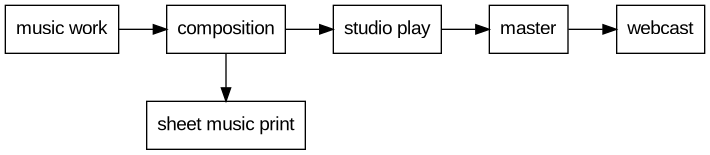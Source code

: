 @startuml
digraph CreationLifeCycleSample {
  node [shape=box; fontname="Arial"];
  edge [fontname="Arial"];
  nodesep=0.5; ranksep=0.5

  "music work" -> "composition" -> "studio play" -> "master" -> "webcast"
  "composition" -> "sheet music print"

  {rank=same "music work" "composition" "studio play" "master" "webcast"}
  {rank=same "sheet music print"}
}
@enduml
